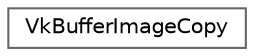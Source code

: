 digraph "类继承关系图"
{
 // LATEX_PDF_SIZE
  bgcolor="transparent";
  edge [fontname=Helvetica,fontsize=10,labelfontname=Helvetica,labelfontsize=10];
  node [fontname=Helvetica,fontsize=10,shape=box,height=0.2,width=0.4];
  rankdir="LR";
  Node0 [id="Node000000",label="VkBufferImageCopy",height=0.2,width=0.4,color="grey40", fillcolor="white", style="filled",URL="$struct_vk_buffer_image_copy.html",tooltip=" "];
}
